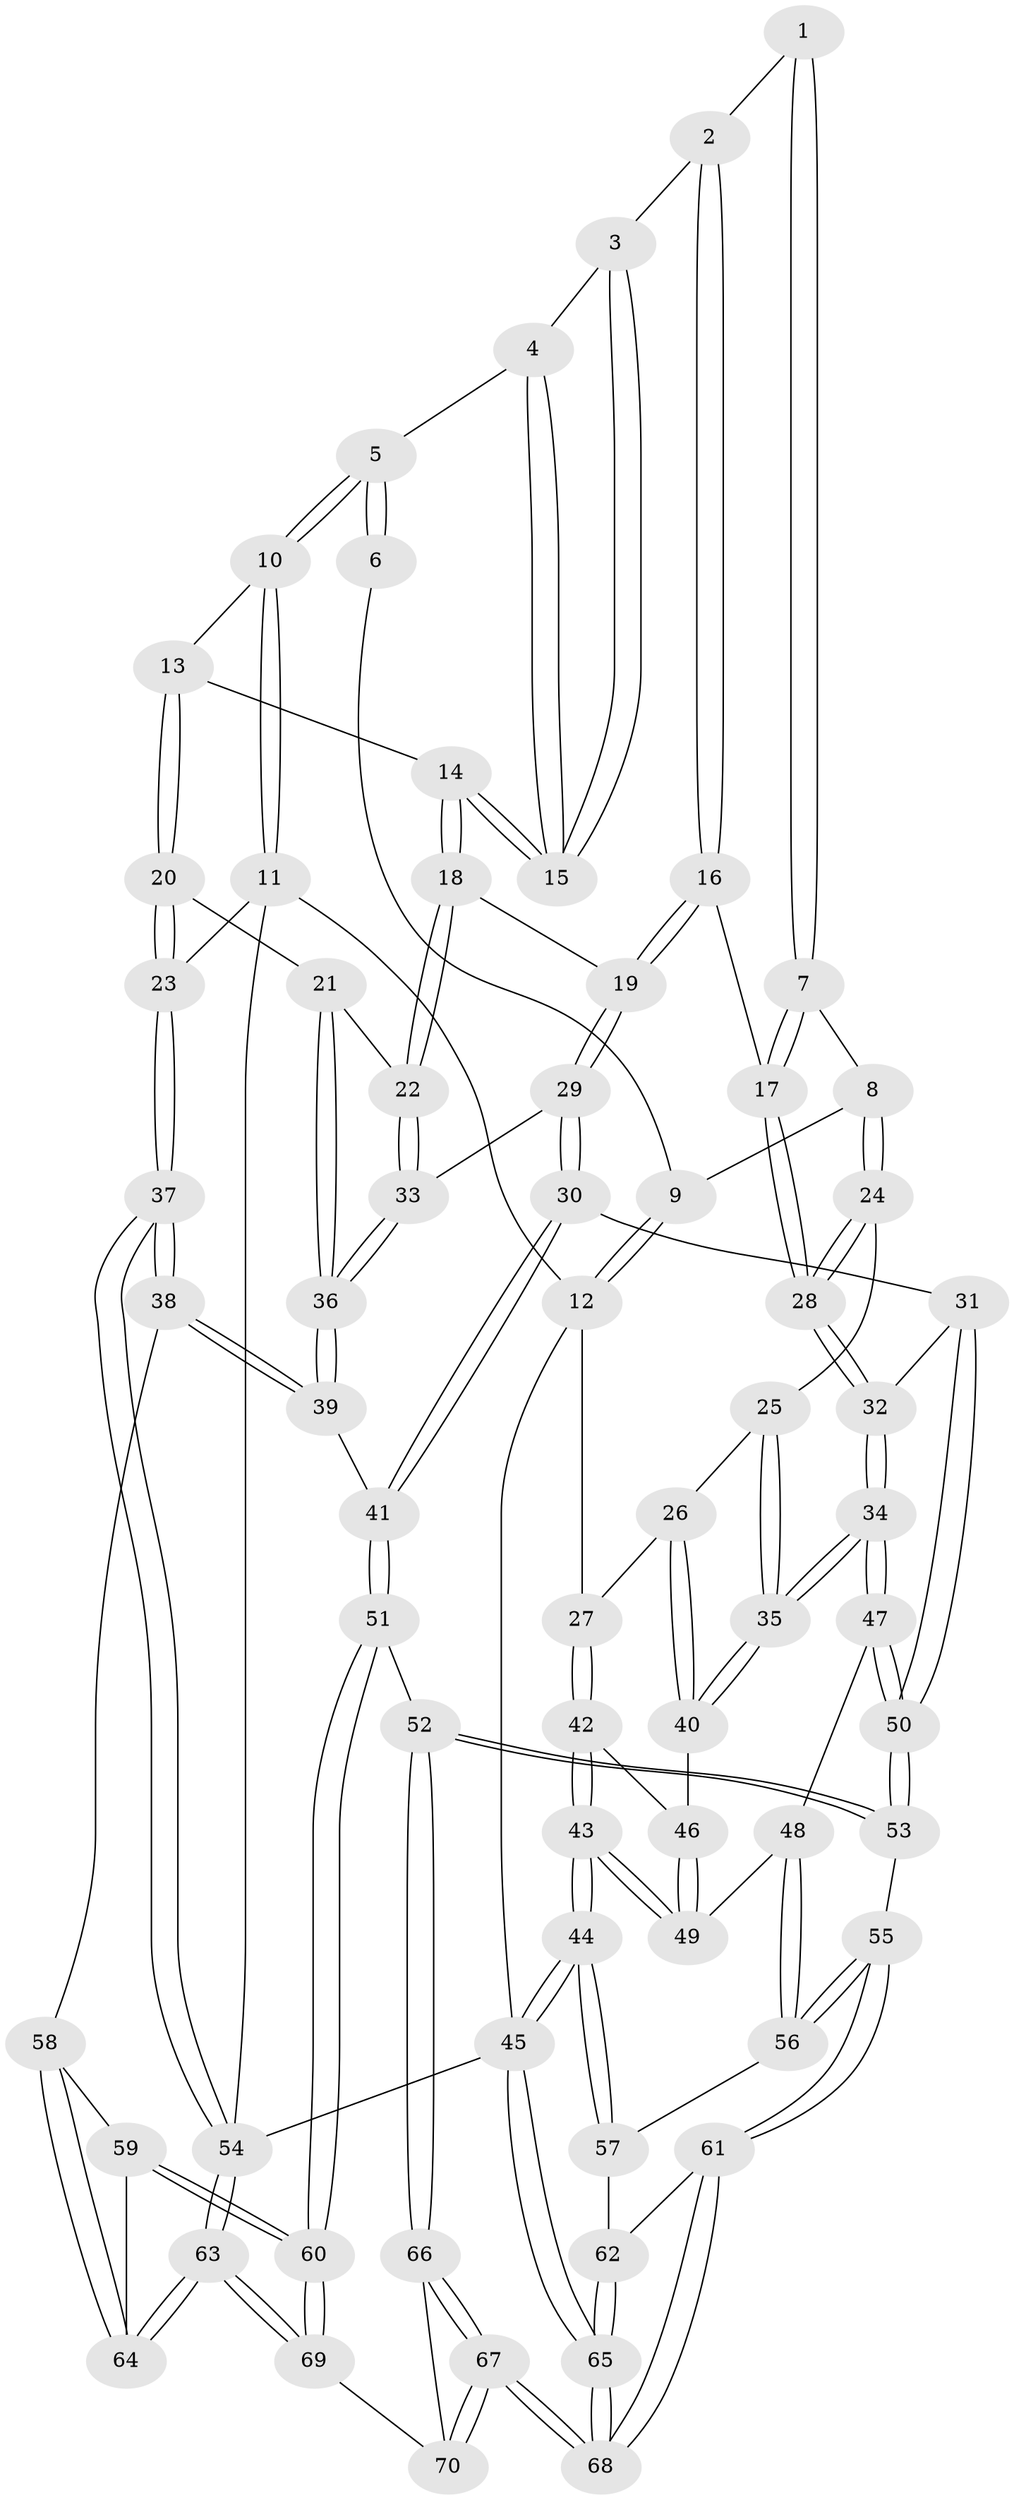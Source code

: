 // coarse degree distribution, {4: 0.25, 2: 0.03571428571428571, 3: 0.21428571428571427, 5: 0.2857142857142857, 6: 0.10714285714285714, 1: 0.07142857142857142, 8: 0.03571428571428571}
// Generated by graph-tools (version 1.1) at 2025/06/03/04/25 22:06:43]
// undirected, 70 vertices, 172 edges
graph export_dot {
graph [start="1"]
  node [color=gray90,style=filled];
  1 [pos="+0.5097779218015223+0"];
  2 [pos="+0.6597127358214989+0.12728564732444458"];
  3 [pos="+0.6903783665772517+0.12212045527626011"];
  4 [pos="+0.8160046438976494+0.015095682019401915"];
  5 [pos="+1+0"];
  6 [pos="+0.5091324138712751+0"];
  7 [pos="+0.4120941937735884+0.14550486225300222"];
  8 [pos="+0.32498978190560457+0.18486408012600172"];
  9 [pos="+0.002556004174499015+0"];
  10 [pos="+1+0"];
  11 [pos="+1+0"];
  12 [pos="+0+0"];
  13 [pos="+0.8690628300559345+0.22441492778941138"];
  14 [pos="+0.8276399211753434+0.20815657030891077"];
  15 [pos="+0.8199526368016503+0.19773640902741038"];
  16 [pos="+0.608161701201877+0.23755444338862716"];
  17 [pos="+0.5397179904197676+0.23599359695128994"];
  18 [pos="+0.7046291583066355+0.27959885323796496"];
  19 [pos="+0.6276581653764461+0.26246008372017254"];
  20 [pos="+0.9179784447071837+0.3200655886976627"];
  21 [pos="+0.9065125687928234+0.3281946727654819"];
  22 [pos="+0.7553022971076642+0.3391132864344907"];
  23 [pos="+1+0.39096061205739036"];
  24 [pos="+0.27112123760622864+0.2593867307278796"];
  25 [pos="+0.249011193909297+0.2712924315553804"];
  26 [pos="+0+0.15314367602203652"];
  27 [pos="+0+0.09539579039087237"];
  28 [pos="+0.44994045206967864+0.3849779854942134"];
  29 [pos="+0.6206156035844786+0.42696827810692134"];
  30 [pos="+0.5536460988790569+0.4795696734603483"];
  31 [pos="+0.5320027339497013+0.4754125805864862"];
  32 [pos="+0.4598057126955601+0.4246245149743903"];
  33 [pos="+0.727485688000039+0.44573909090440234"];
  34 [pos="+0.25481932606915336+0.5401328490861194"];
  35 [pos="+0.22267514033653943+0.4907233258023434"];
  36 [pos="+0.7932118591555544+0.5041048613264406"];
  37 [pos="+1+0.7093743957063501"];
  38 [pos="+0.8708051464268562+0.6767365197574283"];
  39 [pos="+0.8356512878755475+0.6627859954261128"];
  40 [pos="+0.14116393575188316+0.4786874992406335"];
  41 [pos="+0.6504202730355884+0.6999432046759676"];
  42 [pos="+0+0.3284536264431009"];
  43 [pos="+0+0.6986911447456045"];
  44 [pos="+0+1"];
  45 [pos="+0+1"];
  46 [pos="+0.06955529001851861+0.507494267812209"];
  47 [pos="+0.2576461058284801+0.5622430766531668"];
  48 [pos="+0.0784275679697319+0.6860943830123567"];
  49 [pos="+0+0.6653801266972489"];
  50 [pos="+0.3573857746419094+0.6871089147027517"];
  51 [pos="+0.5890258981328163+0.7559429829211574"];
  52 [pos="+0.4156151628438392+0.7782837589070504"];
  53 [pos="+0.387853323213924+0.7645653528749579"];
  54 [pos="+1+1"];
  55 [pos="+0.25241297098904425+0.8376910990225209"];
  56 [pos="+0.1393232071607091+0.7903314246638659"];
  57 [pos="+0.08191484294086078+0.8408310393645335"];
  58 [pos="+0.799132720512913+0.8740274261197841"];
  59 [pos="+0.7278600785947413+0.9267190989164737"];
  60 [pos="+0.6661854605058611+0.9575780842893516"];
  61 [pos="+0.24400813608686822+0.858834105140794"];
  62 [pos="+0.12307367963285333+0.9109136743351038"];
  63 [pos="+1+1"];
  64 [pos="+0.8491027209309637+0.9580310080937822"];
  65 [pos="+0+1"];
  66 [pos="+0.4181979058663065+0.8049666649866402"];
  67 [pos="+0.2972408437346749+1"];
  68 [pos="+0.1881017024079972+1"];
  69 [pos="+0.6455481884055335+1"];
  70 [pos="+0.5944411142679437+1"];
  1 -- 2;
  1 -- 7;
  1 -- 7;
  2 -- 3;
  2 -- 16;
  2 -- 16;
  3 -- 4;
  3 -- 15;
  3 -- 15;
  4 -- 5;
  4 -- 15;
  4 -- 15;
  5 -- 6;
  5 -- 6;
  5 -- 10;
  5 -- 10;
  6 -- 9;
  7 -- 8;
  7 -- 17;
  7 -- 17;
  8 -- 9;
  8 -- 24;
  8 -- 24;
  9 -- 12;
  9 -- 12;
  10 -- 11;
  10 -- 11;
  10 -- 13;
  11 -- 12;
  11 -- 23;
  11 -- 54;
  12 -- 27;
  12 -- 45;
  13 -- 14;
  13 -- 20;
  13 -- 20;
  14 -- 15;
  14 -- 15;
  14 -- 18;
  14 -- 18;
  16 -- 17;
  16 -- 19;
  16 -- 19;
  17 -- 28;
  17 -- 28;
  18 -- 19;
  18 -- 22;
  18 -- 22;
  19 -- 29;
  19 -- 29;
  20 -- 21;
  20 -- 23;
  20 -- 23;
  21 -- 22;
  21 -- 36;
  21 -- 36;
  22 -- 33;
  22 -- 33;
  23 -- 37;
  23 -- 37;
  24 -- 25;
  24 -- 28;
  24 -- 28;
  25 -- 26;
  25 -- 35;
  25 -- 35;
  26 -- 27;
  26 -- 40;
  26 -- 40;
  27 -- 42;
  27 -- 42;
  28 -- 32;
  28 -- 32;
  29 -- 30;
  29 -- 30;
  29 -- 33;
  30 -- 31;
  30 -- 41;
  30 -- 41;
  31 -- 32;
  31 -- 50;
  31 -- 50;
  32 -- 34;
  32 -- 34;
  33 -- 36;
  33 -- 36;
  34 -- 35;
  34 -- 35;
  34 -- 47;
  34 -- 47;
  35 -- 40;
  35 -- 40;
  36 -- 39;
  36 -- 39;
  37 -- 38;
  37 -- 38;
  37 -- 54;
  37 -- 54;
  38 -- 39;
  38 -- 39;
  38 -- 58;
  39 -- 41;
  40 -- 46;
  41 -- 51;
  41 -- 51;
  42 -- 43;
  42 -- 43;
  42 -- 46;
  43 -- 44;
  43 -- 44;
  43 -- 49;
  43 -- 49;
  44 -- 45;
  44 -- 45;
  44 -- 57;
  44 -- 57;
  45 -- 65;
  45 -- 65;
  45 -- 54;
  46 -- 49;
  46 -- 49;
  47 -- 48;
  47 -- 50;
  47 -- 50;
  48 -- 49;
  48 -- 56;
  48 -- 56;
  50 -- 53;
  50 -- 53;
  51 -- 52;
  51 -- 60;
  51 -- 60;
  52 -- 53;
  52 -- 53;
  52 -- 66;
  52 -- 66;
  53 -- 55;
  54 -- 63;
  54 -- 63;
  55 -- 56;
  55 -- 56;
  55 -- 61;
  55 -- 61;
  56 -- 57;
  57 -- 62;
  58 -- 59;
  58 -- 64;
  58 -- 64;
  59 -- 60;
  59 -- 60;
  59 -- 64;
  60 -- 69;
  60 -- 69;
  61 -- 62;
  61 -- 68;
  61 -- 68;
  62 -- 65;
  62 -- 65;
  63 -- 64;
  63 -- 64;
  63 -- 69;
  63 -- 69;
  65 -- 68;
  65 -- 68;
  66 -- 67;
  66 -- 67;
  66 -- 70;
  67 -- 68;
  67 -- 68;
  67 -- 70;
  67 -- 70;
  69 -- 70;
}
